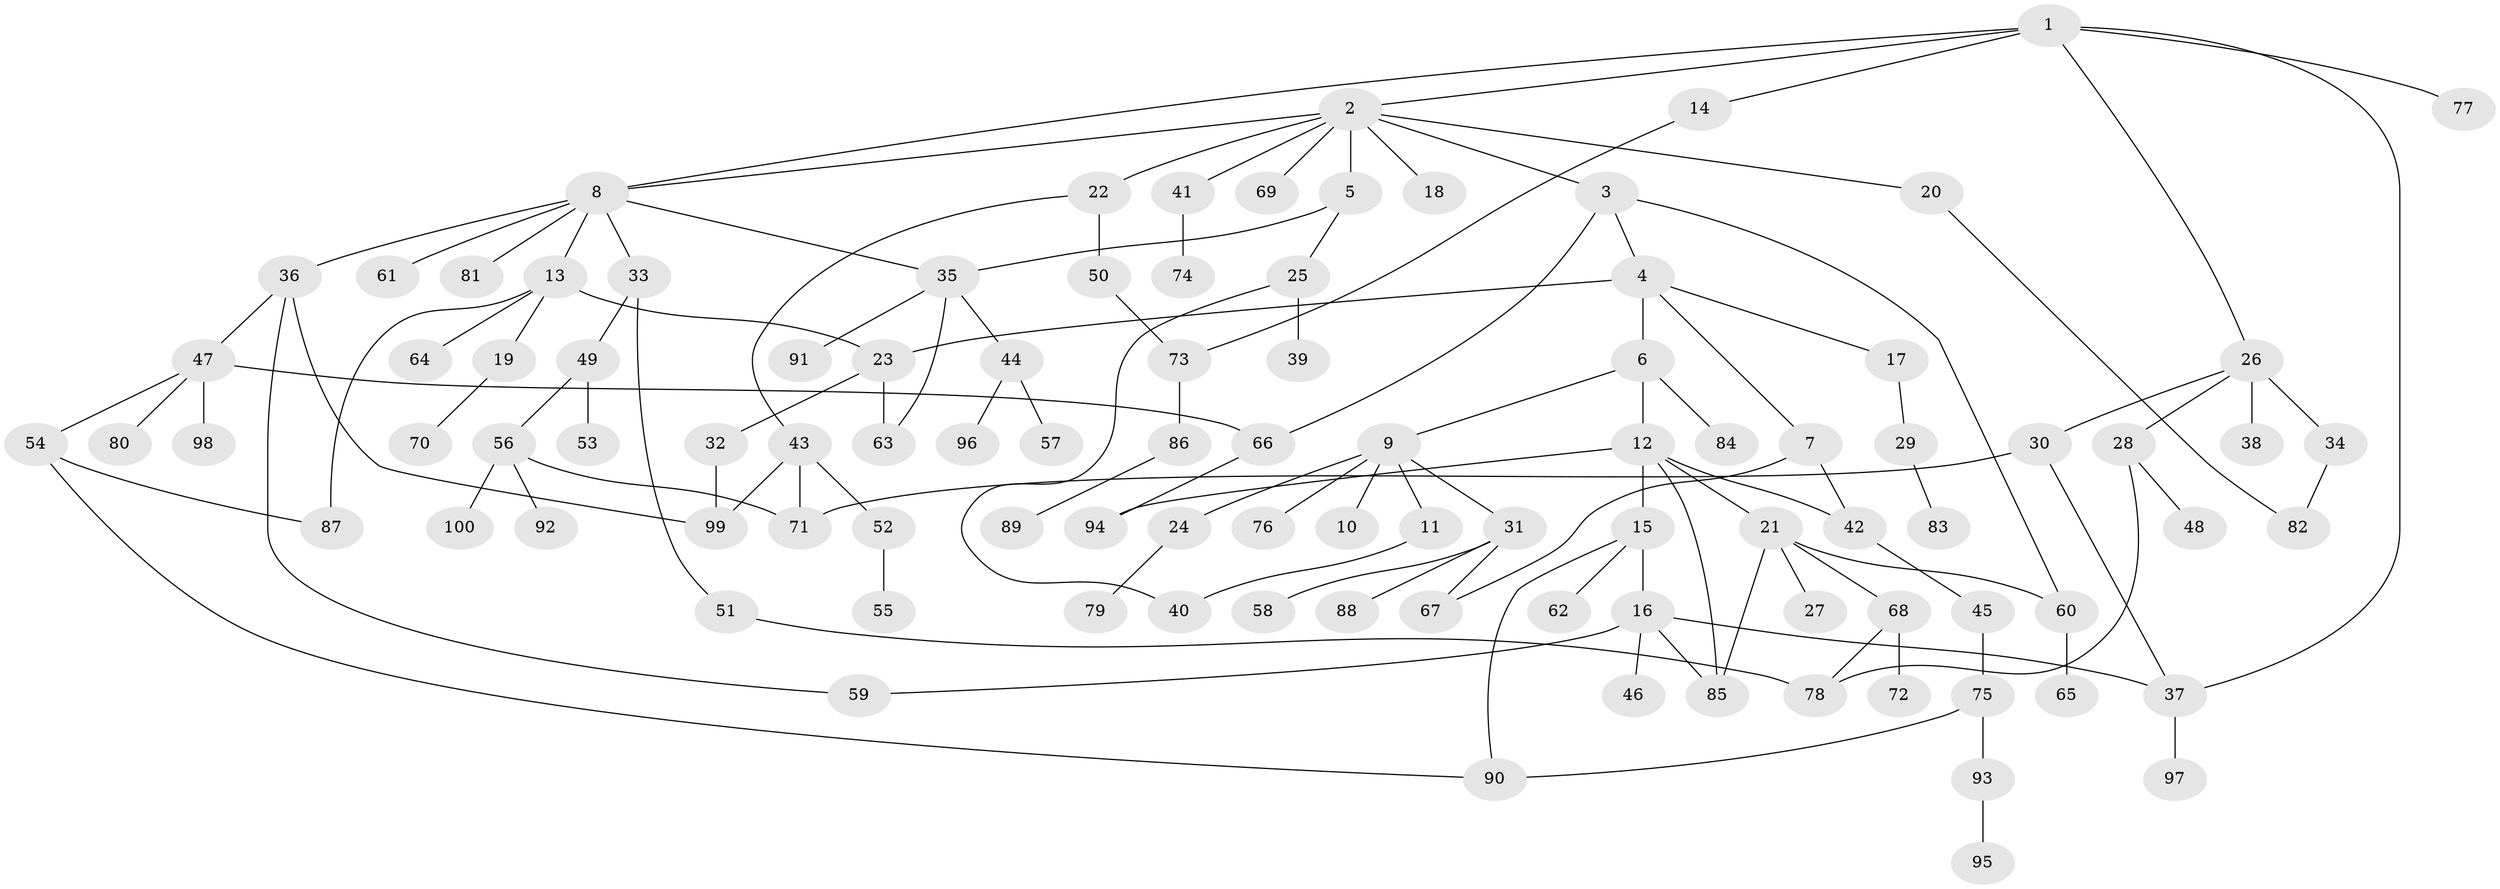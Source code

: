 // Generated by graph-tools (version 1.1) at 2025/11/02/21/25 10:11:06]
// undirected, 100 vertices, 125 edges
graph export_dot {
graph [start="1"]
  node [color=gray90,style=filled];
  1;
  2;
  3;
  4;
  5;
  6;
  7;
  8;
  9;
  10;
  11;
  12;
  13;
  14;
  15;
  16;
  17;
  18;
  19;
  20;
  21;
  22;
  23;
  24;
  25;
  26;
  27;
  28;
  29;
  30;
  31;
  32;
  33;
  34;
  35;
  36;
  37;
  38;
  39;
  40;
  41;
  42;
  43;
  44;
  45;
  46;
  47;
  48;
  49;
  50;
  51;
  52;
  53;
  54;
  55;
  56;
  57;
  58;
  59;
  60;
  61;
  62;
  63;
  64;
  65;
  66;
  67;
  68;
  69;
  70;
  71;
  72;
  73;
  74;
  75;
  76;
  77;
  78;
  79;
  80;
  81;
  82;
  83;
  84;
  85;
  86;
  87;
  88;
  89;
  90;
  91;
  92;
  93;
  94;
  95;
  96;
  97;
  98;
  99;
  100;
  1 -- 2;
  1 -- 14;
  1 -- 26;
  1 -- 37;
  1 -- 77;
  1 -- 8;
  2 -- 3;
  2 -- 5;
  2 -- 8;
  2 -- 18;
  2 -- 20;
  2 -- 22;
  2 -- 41;
  2 -- 69;
  3 -- 4;
  3 -- 60;
  3 -- 66;
  4 -- 6;
  4 -- 7;
  4 -- 17;
  4 -- 23;
  5 -- 25;
  5 -- 35;
  6 -- 9;
  6 -- 12;
  6 -- 84;
  7 -- 42;
  7 -- 67;
  8 -- 13;
  8 -- 33;
  8 -- 35;
  8 -- 36;
  8 -- 61;
  8 -- 81;
  9 -- 10;
  9 -- 11;
  9 -- 24;
  9 -- 31;
  9 -- 76;
  11 -- 40;
  12 -- 15;
  12 -- 21;
  12 -- 94;
  12 -- 85;
  12 -- 42;
  13 -- 19;
  13 -- 23;
  13 -- 64;
  13 -- 87;
  14 -- 73;
  15 -- 16;
  15 -- 62;
  15 -- 90;
  16 -- 46;
  16 -- 85;
  16 -- 59;
  16 -- 37;
  17 -- 29;
  19 -- 70;
  20 -- 82;
  21 -- 27;
  21 -- 68;
  21 -- 60;
  21 -- 85;
  22 -- 43;
  22 -- 50;
  23 -- 32;
  23 -- 63;
  24 -- 79;
  25 -- 39;
  25 -- 40;
  26 -- 28;
  26 -- 30;
  26 -- 34;
  26 -- 38;
  28 -- 48;
  28 -- 78;
  29 -- 83;
  30 -- 37;
  30 -- 71;
  31 -- 58;
  31 -- 88;
  31 -- 67;
  32 -- 99;
  33 -- 49;
  33 -- 51;
  34 -- 82;
  35 -- 44;
  35 -- 63;
  35 -- 91;
  36 -- 47;
  36 -- 59;
  36 -- 99;
  37 -- 97;
  41 -- 74;
  42 -- 45;
  43 -- 52;
  43 -- 99;
  43 -- 71;
  44 -- 57;
  44 -- 96;
  45 -- 75;
  47 -- 54;
  47 -- 80;
  47 -- 98;
  47 -- 66;
  49 -- 53;
  49 -- 56;
  50 -- 73;
  51 -- 78;
  52 -- 55;
  54 -- 87;
  54 -- 90;
  56 -- 71;
  56 -- 92;
  56 -- 100;
  60 -- 65;
  66 -- 94;
  68 -- 72;
  68 -- 78;
  73 -- 86;
  75 -- 93;
  75 -- 90;
  86 -- 89;
  93 -- 95;
}
